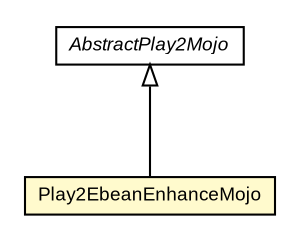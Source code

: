 #!/usr/local/bin/dot
#
# Class diagram 
# Generated by UMLGraph version R5_6-24-gf6e263 (http://www.umlgraph.org/)
#

digraph G {
	edge [fontname="arial",fontsize=10,labelfontname="arial",labelfontsize=10];
	node [fontname="arial",fontsize=10,shape=plaintext];
	nodesep=0.25;
	ranksep=0.5;
	// com.google.code.play2.plugin.Play2EbeanEnhanceMojo
	c618 [label=<<table title="com.google.code.play2.plugin.Play2EbeanEnhanceMojo" border="0" cellborder="1" cellspacing="0" cellpadding="2" port="p" bgcolor="lemonChiffon" href="./Play2EbeanEnhanceMojo.html">
		<tr><td><table border="0" cellspacing="0" cellpadding="1">
<tr><td align="center" balign="center"> Play2EbeanEnhanceMojo </td></tr>
		</table></td></tr>
		</table>>, URL="./Play2EbeanEnhanceMojo.html", fontname="arial", fontcolor="black", fontsize=9.0];
	// com.google.code.play2.plugin.AbstractPlay2Mojo
	c629 [label=<<table title="com.google.code.play2.plugin.AbstractPlay2Mojo" border="0" cellborder="1" cellspacing="0" cellpadding="2" port="p" href="./AbstractPlay2Mojo.html">
		<tr><td><table border="0" cellspacing="0" cellpadding="1">
<tr><td align="center" balign="center"><font face="arial italic"> AbstractPlay2Mojo </font></td></tr>
		</table></td></tr>
		</table>>, URL="./AbstractPlay2Mojo.html", fontname="arial", fontcolor="black", fontsize=9.0];
	//com.google.code.play2.plugin.Play2EbeanEnhanceMojo extends com.google.code.play2.plugin.AbstractPlay2Mojo
	c629:p -> c618:p [dir=back,arrowtail=empty];
}

